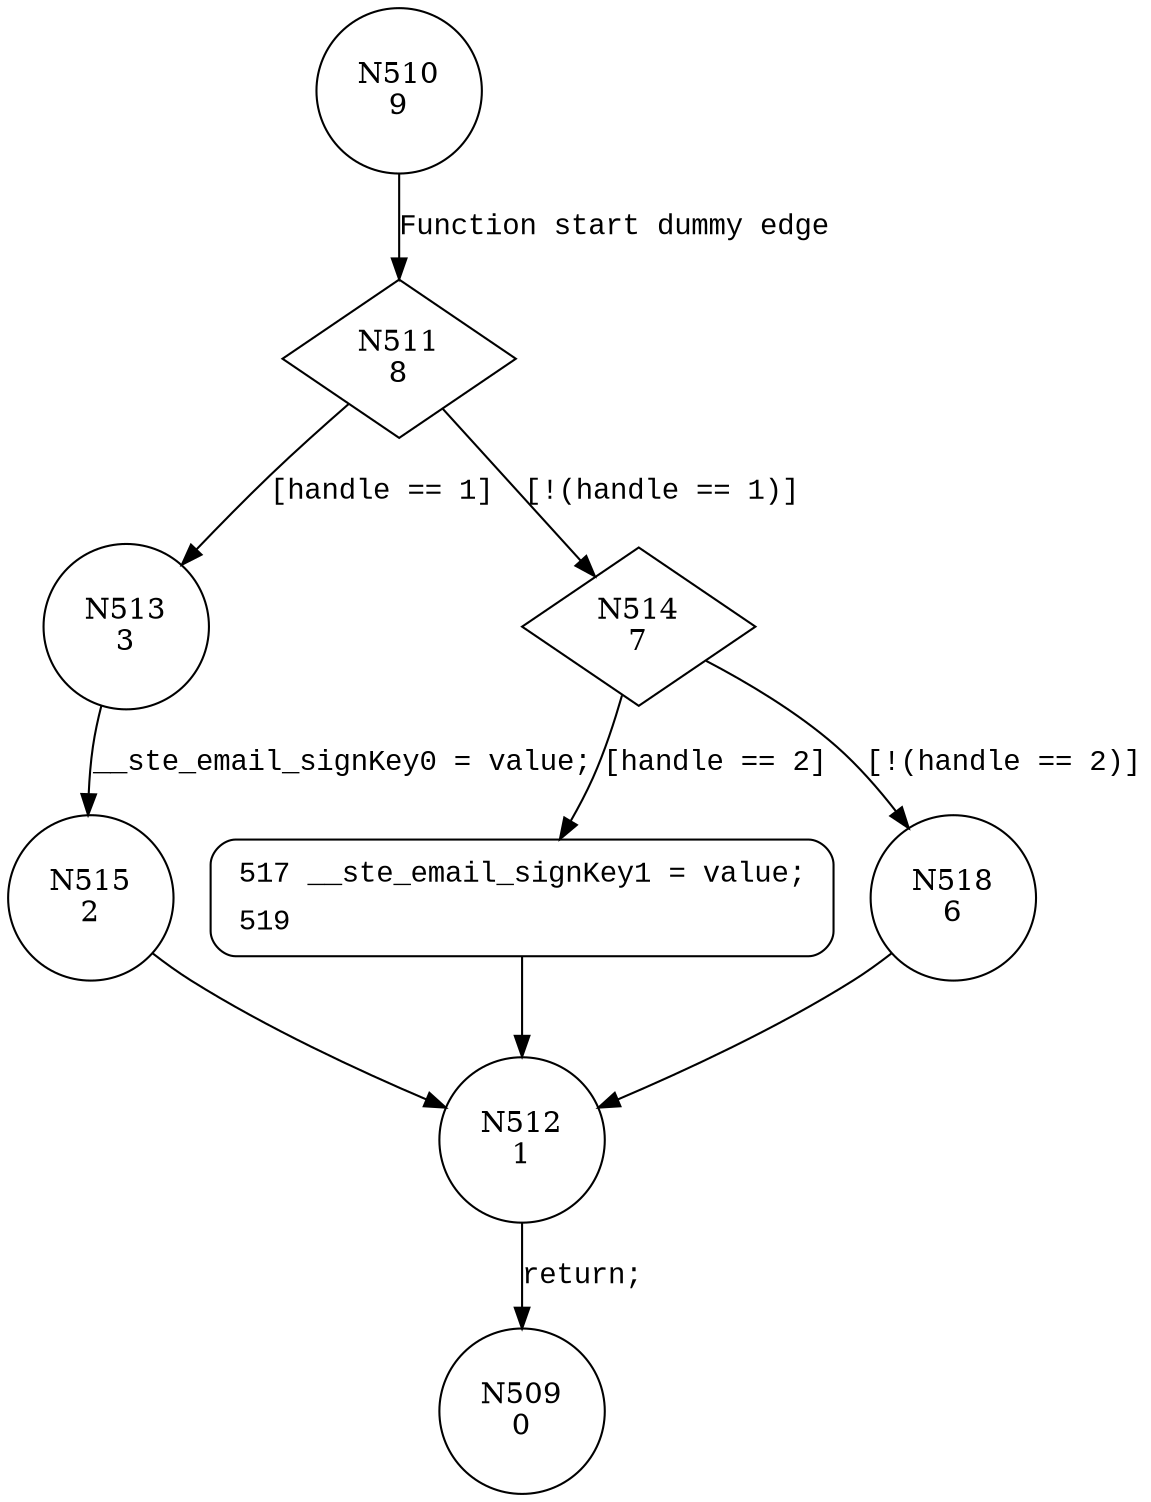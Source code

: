 digraph setEmailSignKey {
510 [shape="circle" label="N510\n9"]
511 [shape="diamond" label="N511\n8"]
513 [shape="circle" label="N513\n3"]
514 [shape="diamond" label="N514\n7"]
517 [shape="circle" label="N517\n5"]
518 [shape="circle" label="N518\n6"]
512 [shape="circle" label="N512\n1"]
509 [shape="circle" label="N509\n0"]
515 [shape="circle" label="N515\n2"]
517 [style="filled,bold" penwidth="1" fillcolor="white" fontname="Courier New" shape="Mrecord" label=<<table border="0" cellborder="0" cellpadding="3" bgcolor="white"><tr><td align="right">517</td><td align="left">__ste_email_signKey1 = value;</td></tr><tr><td align="right">519</td><td align="left"></td></tr></table>>]
517 -> 512[label=""]
510 -> 511 [label="Function start dummy edge" fontname="Courier New"]
511 -> 513 [label="[handle == 1]" fontname="Courier New"]
511 -> 514 [label="[!(handle == 1)]" fontname="Courier New"]
514 -> 517 [label="[handle == 2]" fontname="Courier New"]
514 -> 518 [label="[!(handle == 2)]" fontname="Courier New"]
512 -> 509 [label="return;" fontname="Courier New"]
513 -> 515 [label="__ste_email_signKey0 = value;" fontname="Courier New"]
518 -> 512 [label="" fontname="Courier New"]
515 -> 512 [label="" fontname="Courier New"]
}